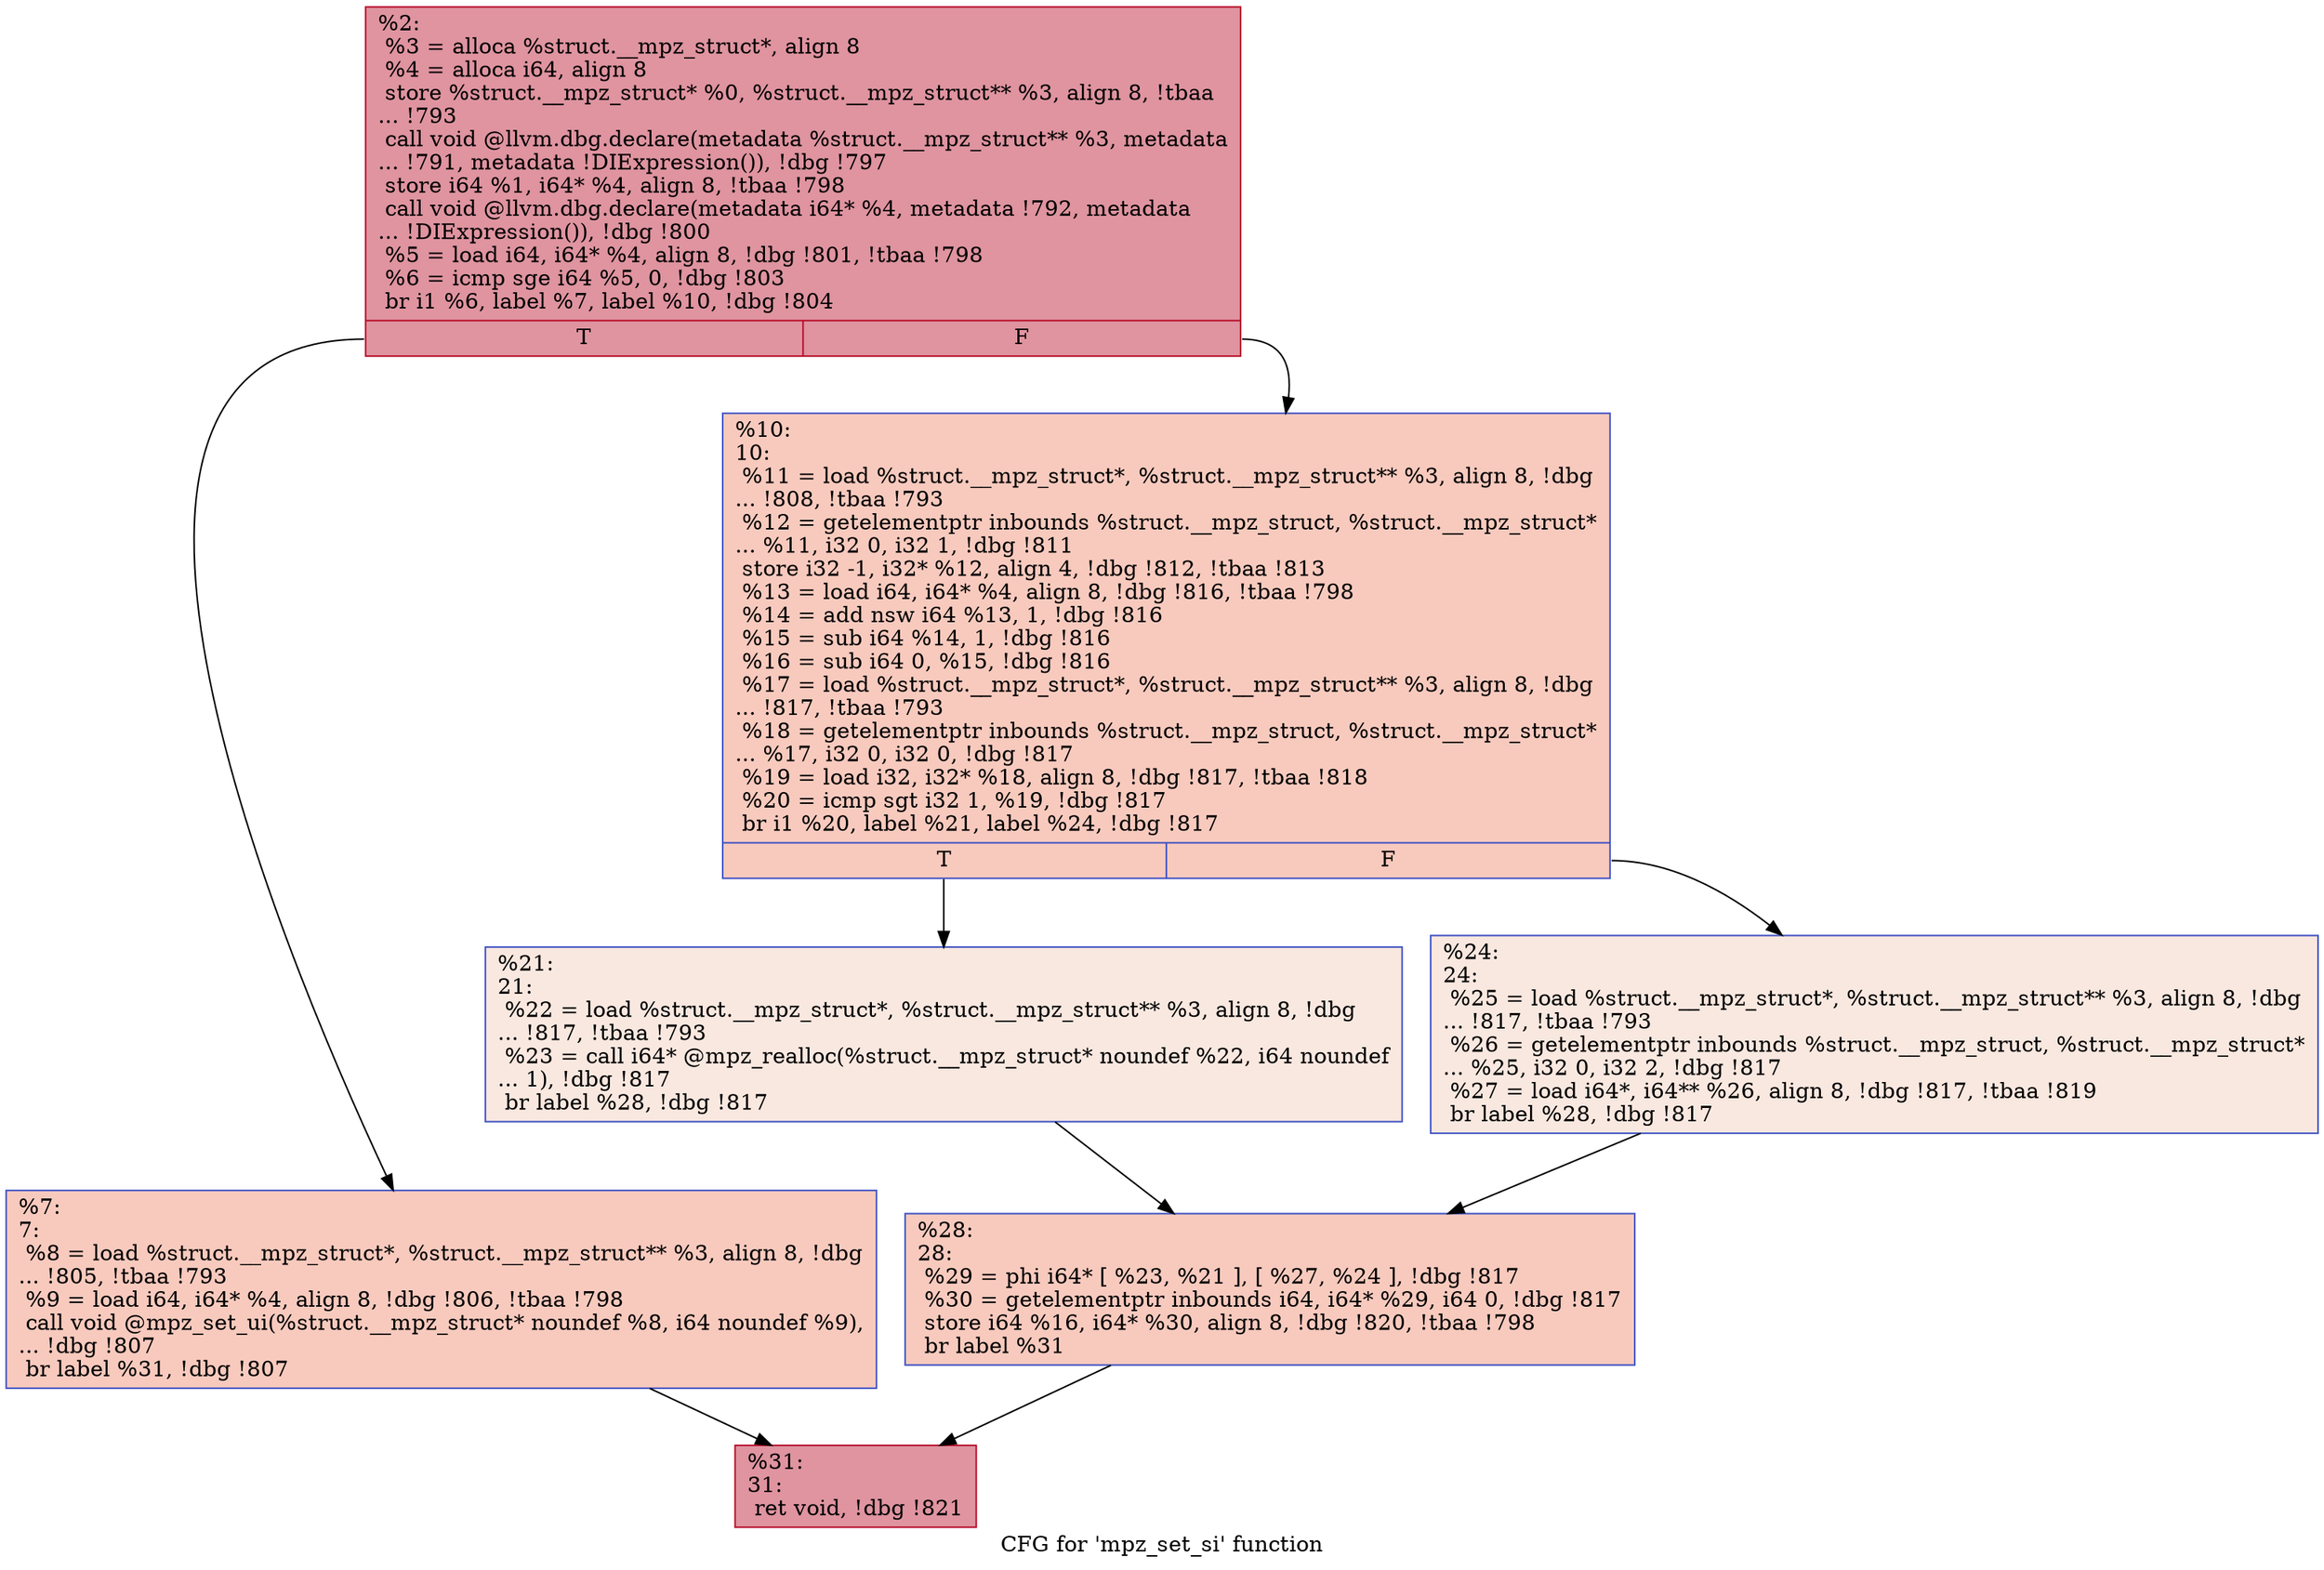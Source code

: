 digraph "CFG for 'mpz_set_si' function" {
	label="CFG for 'mpz_set_si' function";

	Node0x262f4c0 [shape=record,color="#b70d28ff", style=filled, fillcolor="#b70d2870",label="{%2:\l  %3 = alloca %struct.__mpz_struct*, align 8\l  %4 = alloca i64, align 8\l  store %struct.__mpz_struct* %0, %struct.__mpz_struct** %3, align 8, !tbaa\l... !793\l  call void @llvm.dbg.declare(metadata %struct.__mpz_struct** %3, metadata\l... !791, metadata !DIExpression()), !dbg !797\l  store i64 %1, i64* %4, align 8, !tbaa !798\l  call void @llvm.dbg.declare(metadata i64* %4, metadata !792, metadata\l... !DIExpression()), !dbg !800\l  %5 = load i64, i64* %4, align 8, !dbg !801, !tbaa !798\l  %6 = icmp sge i64 %5, 0, !dbg !803\l  br i1 %6, label %7, label %10, !dbg !804\l|{<s0>T|<s1>F}}"];
	Node0x262f4c0:s0 -> Node0x262f550;
	Node0x262f4c0:s1 -> Node0x262f5a0;
	Node0x262f550 [shape=record,color="#3d50c3ff", style=filled, fillcolor="#ef886b70",label="{%7:\l7:                                                \l  %8 = load %struct.__mpz_struct*, %struct.__mpz_struct** %3, align 8, !dbg\l... !805, !tbaa !793\l  %9 = load i64, i64* %4, align 8, !dbg !806, !tbaa !798\l  call void @mpz_set_ui(%struct.__mpz_struct* noundef %8, i64 noundef %9),\l... !dbg !807\l  br label %31, !dbg !807\l}"];
	Node0x262f550 -> Node0x262f6e0;
	Node0x262f5a0 [shape=record,color="#3d50c3ff", style=filled, fillcolor="#ef886b70",label="{%10:\l10:                                               \l  %11 = load %struct.__mpz_struct*, %struct.__mpz_struct** %3, align 8, !dbg\l... !808, !tbaa !793\l  %12 = getelementptr inbounds %struct.__mpz_struct, %struct.__mpz_struct*\l... %11, i32 0, i32 1, !dbg !811\l  store i32 -1, i32* %12, align 4, !dbg !812, !tbaa !813\l  %13 = load i64, i64* %4, align 8, !dbg !816, !tbaa !798\l  %14 = add nsw i64 %13, 1, !dbg !816\l  %15 = sub i64 %14, 1, !dbg !816\l  %16 = sub i64 0, %15, !dbg !816\l  %17 = load %struct.__mpz_struct*, %struct.__mpz_struct** %3, align 8, !dbg\l... !817, !tbaa !793\l  %18 = getelementptr inbounds %struct.__mpz_struct, %struct.__mpz_struct*\l... %17, i32 0, i32 0, !dbg !817\l  %19 = load i32, i32* %18, align 8, !dbg !817, !tbaa !818\l  %20 = icmp sgt i32 1, %19, !dbg !817\l  br i1 %20, label %21, label %24, !dbg !817\l|{<s0>T|<s1>F}}"];
	Node0x262f5a0:s0 -> Node0x262f5f0;
	Node0x262f5a0:s1 -> Node0x262f640;
	Node0x262f5f0 [shape=record,color="#3d50c3ff", style=filled, fillcolor="#f1ccb870",label="{%21:\l21:                                               \l  %22 = load %struct.__mpz_struct*, %struct.__mpz_struct** %3, align 8, !dbg\l... !817, !tbaa !793\l  %23 = call i64* @mpz_realloc(%struct.__mpz_struct* noundef %22, i64 noundef\l... 1), !dbg !817\l  br label %28, !dbg !817\l}"];
	Node0x262f5f0 -> Node0x262f690;
	Node0x262f640 [shape=record,color="#3d50c3ff", style=filled, fillcolor="#f1ccb870",label="{%24:\l24:                                               \l  %25 = load %struct.__mpz_struct*, %struct.__mpz_struct** %3, align 8, !dbg\l... !817, !tbaa !793\l  %26 = getelementptr inbounds %struct.__mpz_struct, %struct.__mpz_struct*\l... %25, i32 0, i32 2, !dbg !817\l  %27 = load i64*, i64** %26, align 8, !dbg !817, !tbaa !819\l  br label %28, !dbg !817\l}"];
	Node0x262f640 -> Node0x262f690;
	Node0x262f690 [shape=record,color="#3d50c3ff", style=filled, fillcolor="#ef886b70",label="{%28:\l28:                                               \l  %29 = phi i64* [ %23, %21 ], [ %27, %24 ], !dbg !817\l  %30 = getelementptr inbounds i64, i64* %29, i64 0, !dbg !817\l  store i64 %16, i64* %30, align 8, !dbg !820, !tbaa !798\l  br label %31\l}"];
	Node0x262f690 -> Node0x262f6e0;
	Node0x262f6e0 [shape=record,color="#b70d28ff", style=filled, fillcolor="#b70d2870",label="{%31:\l31:                                               \l  ret void, !dbg !821\l}"];
}
